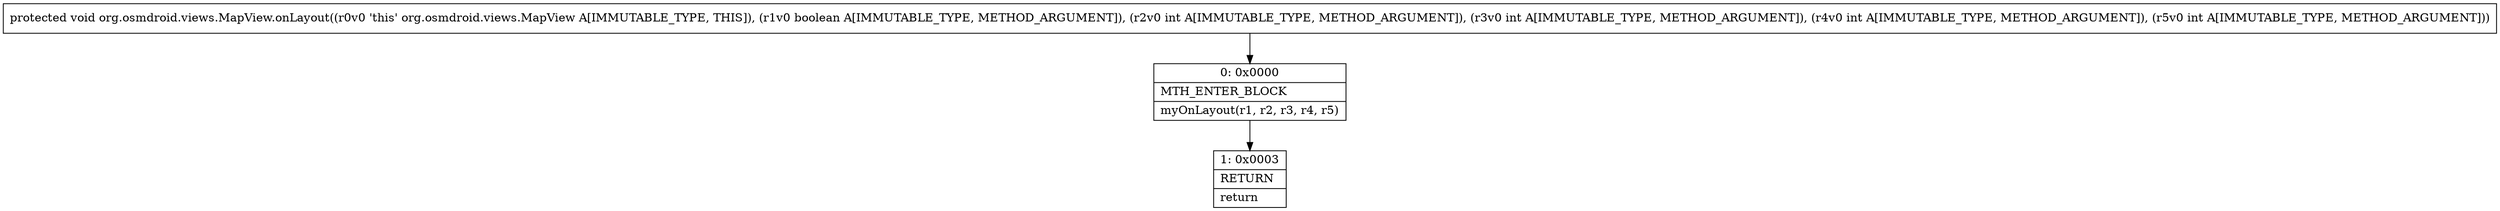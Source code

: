 digraph "CFG fororg.osmdroid.views.MapView.onLayout(ZIIII)V" {
Node_0 [shape=record,label="{0\:\ 0x0000|MTH_ENTER_BLOCK\l|myOnLayout(r1, r2, r3, r4, r5)\l}"];
Node_1 [shape=record,label="{1\:\ 0x0003|RETURN\l|return\l}"];
MethodNode[shape=record,label="{protected void org.osmdroid.views.MapView.onLayout((r0v0 'this' org.osmdroid.views.MapView A[IMMUTABLE_TYPE, THIS]), (r1v0 boolean A[IMMUTABLE_TYPE, METHOD_ARGUMENT]), (r2v0 int A[IMMUTABLE_TYPE, METHOD_ARGUMENT]), (r3v0 int A[IMMUTABLE_TYPE, METHOD_ARGUMENT]), (r4v0 int A[IMMUTABLE_TYPE, METHOD_ARGUMENT]), (r5v0 int A[IMMUTABLE_TYPE, METHOD_ARGUMENT])) }"];
MethodNode -> Node_0;
Node_0 -> Node_1;
}

